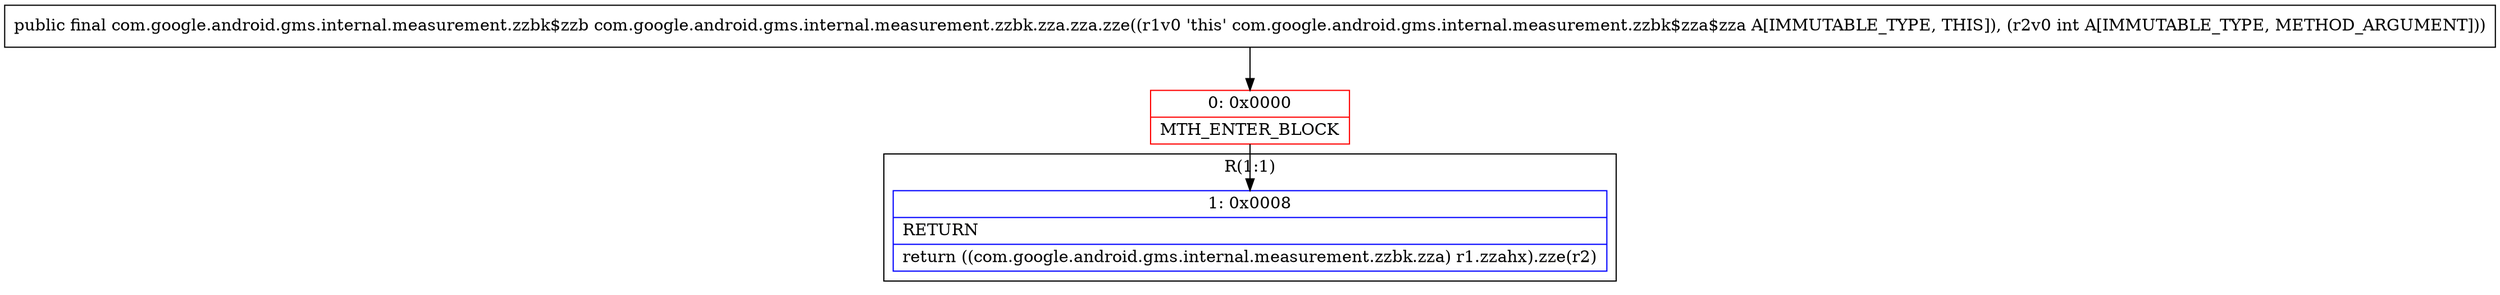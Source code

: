 digraph "CFG forcom.google.android.gms.internal.measurement.zzbk.zza.zza.zze(I)Lcom\/google\/android\/gms\/internal\/measurement\/zzbk$zzb;" {
subgraph cluster_Region_1218785022 {
label = "R(1:1)";
node [shape=record,color=blue];
Node_1 [shape=record,label="{1\:\ 0x0008|RETURN\l|return ((com.google.android.gms.internal.measurement.zzbk.zza) r1.zzahx).zze(r2)\l}"];
}
Node_0 [shape=record,color=red,label="{0\:\ 0x0000|MTH_ENTER_BLOCK\l}"];
MethodNode[shape=record,label="{public final com.google.android.gms.internal.measurement.zzbk$zzb com.google.android.gms.internal.measurement.zzbk.zza.zza.zze((r1v0 'this' com.google.android.gms.internal.measurement.zzbk$zza$zza A[IMMUTABLE_TYPE, THIS]), (r2v0 int A[IMMUTABLE_TYPE, METHOD_ARGUMENT])) }"];
MethodNode -> Node_0;
Node_0 -> Node_1;
}

